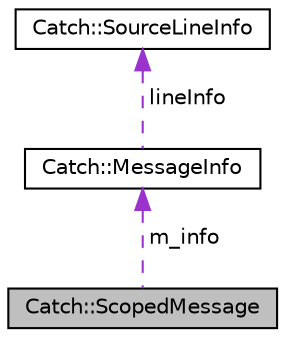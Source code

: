 digraph "Catch::ScopedMessage"
{
 // LATEX_PDF_SIZE
  edge [fontname="Helvetica",fontsize="10",labelfontname="Helvetica",labelfontsize="10"];
  node [fontname="Helvetica",fontsize="10",shape=record];
  Node1 [label="Catch::ScopedMessage",height=0.2,width=0.4,color="black", fillcolor="grey75", style="filled", fontcolor="black",tooltip=" "];
  Node2 -> Node1 [dir="back",color="darkorchid3",fontsize="10",style="dashed",label=" m_info" ];
  Node2 [label="Catch::MessageInfo",height=0.2,width=0.4,color="black", fillcolor="white", style="filled",URL="$d7/d37/structCatch_1_1MessageInfo.html",tooltip=" "];
  Node3 -> Node2 [dir="back",color="darkorchid3",fontsize="10",style="dashed",label=" lineInfo" ];
  Node3 [label="Catch::SourceLineInfo",height=0.2,width=0.4,color="black", fillcolor="white", style="filled",URL="$dc/d2b/structCatch_1_1SourceLineInfo.html",tooltip=" "];
}

